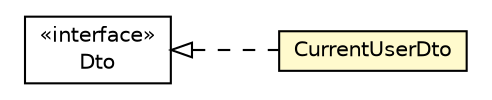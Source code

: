 #!/usr/local/bin/dot
#
# Class diagram 
# Generated by UMLGraph version R5_6-24-gf6e263 (http://www.umlgraph.org/)
#

digraph G {
	edge [fontname="Helvetica",fontsize=10,labelfontname="Helvetica",labelfontsize=10];
	node [fontname="Helvetica",fontsize=10,shape=plaintext];
	nodesep=0.25;
	ranksep=0.5;
	rankdir=LR;
	// com.gwtplatform.carstore.shared.dto.Dto
	c146887 [label=<<table title="com.gwtplatform.carstore.shared.dto.Dto" border="0" cellborder="1" cellspacing="0" cellpadding="2" port="p" href="./Dto.html">
		<tr><td><table border="0" cellspacing="0" cellpadding="1">
<tr><td align="center" balign="center"> &#171;interface&#187; </td></tr>
<tr><td align="center" balign="center"> Dto </td></tr>
		</table></td></tr>
		</table>>, URL="./Dto.html", fontname="Helvetica", fontcolor="black", fontsize=10.0];
	// com.gwtplatform.carstore.shared.dto.CurrentUserDto
	c146888 [label=<<table title="com.gwtplatform.carstore.shared.dto.CurrentUserDto" border="0" cellborder="1" cellspacing="0" cellpadding="2" port="p" bgcolor="lemonChiffon" href="./CurrentUserDto.html">
		<tr><td><table border="0" cellspacing="0" cellpadding="1">
<tr><td align="center" balign="center"> CurrentUserDto </td></tr>
		</table></td></tr>
		</table>>, URL="./CurrentUserDto.html", fontname="Helvetica", fontcolor="black", fontsize=10.0];
	//com.gwtplatform.carstore.shared.dto.CurrentUserDto implements com.gwtplatform.carstore.shared.dto.Dto
	c146887:p -> c146888:p [dir=back,arrowtail=empty,style=dashed];
}

